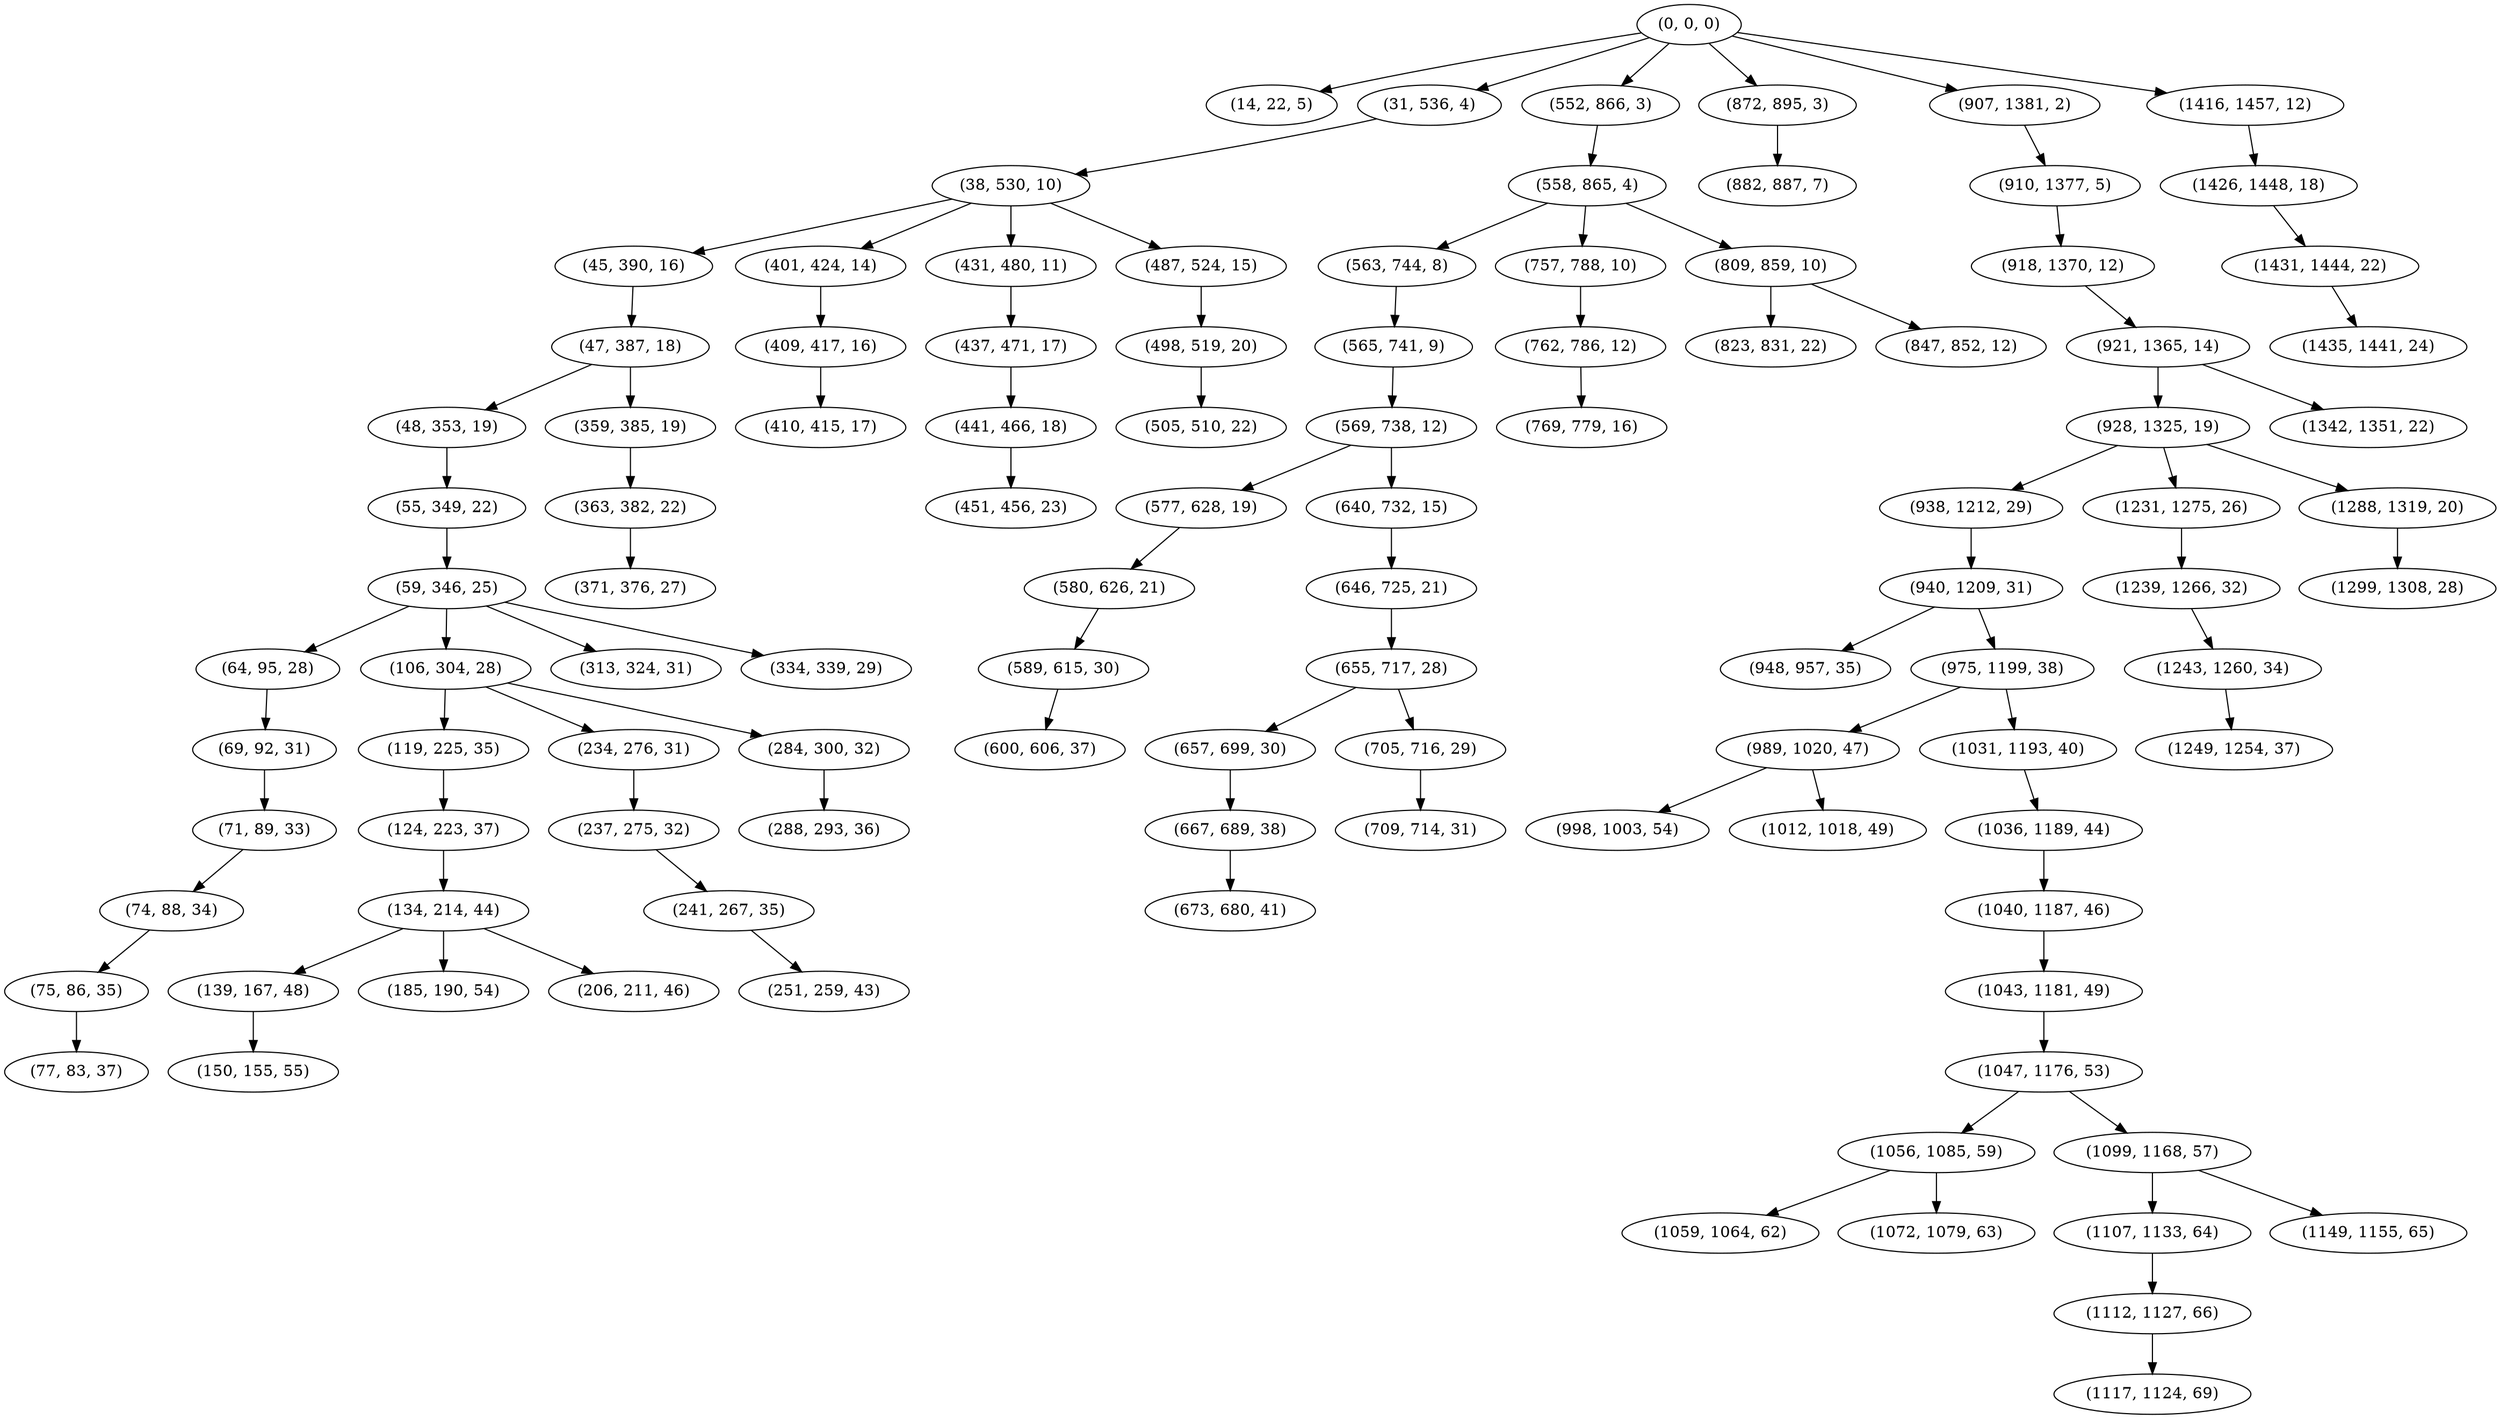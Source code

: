 digraph tree {
    "(0, 0, 0)";
    "(14, 22, 5)";
    "(31, 536, 4)";
    "(38, 530, 10)";
    "(45, 390, 16)";
    "(47, 387, 18)";
    "(48, 353, 19)";
    "(55, 349, 22)";
    "(59, 346, 25)";
    "(64, 95, 28)";
    "(69, 92, 31)";
    "(71, 89, 33)";
    "(74, 88, 34)";
    "(75, 86, 35)";
    "(77, 83, 37)";
    "(106, 304, 28)";
    "(119, 225, 35)";
    "(124, 223, 37)";
    "(134, 214, 44)";
    "(139, 167, 48)";
    "(150, 155, 55)";
    "(185, 190, 54)";
    "(206, 211, 46)";
    "(234, 276, 31)";
    "(237, 275, 32)";
    "(241, 267, 35)";
    "(251, 259, 43)";
    "(284, 300, 32)";
    "(288, 293, 36)";
    "(313, 324, 31)";
    "(334, 339, 29)";
    "(359, 385, 19)";
    "(363, 382, 22)";
    "(371, 376, 27)";
    "(401, 424, 14)";
    "(409, 417, 16)";
    "(410, 415, 17)";
    "(431, 480, 11)";
    "(437, 471, 17)";
    "(441, 466, 18)";
    "(451, 456, 23)";
    "(487, 524, 15)";
    "(498, 519, 20)";
    "(505, 510, 22)";
    "(552, 866, 3)";
    "(558, 865, 4)";
    "(563, 744, 8)";
    "(565, 741, 9)";
    "(569, 738, 12)";
    "(577, 628, 19)";
    "(580, 626, 21)";
    "(589, 615, 30)";
    "(600, 606, 37)";
    "(640, 732, 15)";
    "(646, 725, 21)";
    "(655, 717, 28)";
    "(657, 699, 30)";
    "(667, 689, 38)";
    "(673, 680, 41)";
    "(705, 716, 29)";
    "(709, 714, 31)";
    "(757, 788, 10)";
    "(762, 786, 12)";
    "(769, 779, 16)";
    "(809, 859, 10)";
    "(823, 831, 22)";
    "(847, 852, 12)";
    "(872, 895, 3)";
    "(882, 887, 7)";
    "(907, 1381, 2)";
    "(910, 1377, 5)";
    "(918, 1370, 12)";
    "(921, 1365, 14)";
    "(928, 1325, 19)";
    "(938, 1212, 29)";
    "(940, 1209, 31)";
    "(948, 957, 35)";
    "(975, 1199, 38)";
    "(989, 1020, 47)";
    "(998, 1003, 54)";
    "(1012, 1018, 49)";
    "(1031, 1193, 40)";
    "(1036, 1189, 44)";
    "(1040, 1187, 46)";
    "(1043, 1181, 49)";
    "(1047, 1176, 53)";
    "(1056, 1085, 59)";
    "(1059, 1064, 62)";
    "(1072, 1079, 63)";
    "(1099, 1168, 57)";
    "(1107, 1133, 64)";
    "(1112, 1127, 66)";
    "(1117, 1124, 69)";
    "(1149, 1155, 65)";
    "(1231, 1275, 26)";
    "(1239, 1266, 32)";
    "(1243, 1260, 34)";
    "(1249, 1254, 37)";
    "(1288, 1319, 20)";
    "(1299, 1308, 28)";
    "(1342, 1351, 22)";
    "(1416, 1457, 12)";
    "(1426, 1448, 18)";
    "(1431, 1444, 22)";
    "(1435, 1441, 24)";
    "(0, 0, 0)" -> "(14, 22, 5)";
    "(0, 0, 0)" -> "(31, 536, 4)";
    "(0, 0, 0)" -> "(552, 866, 3)";
    "(0, 0, 0)" -> "(872, 895, 3)";
    "(0, 0, 0)" -> "(907, 1381, 2)";
    "(0, 0, 0)" -> "(1416, 1457, 12)";
    "(31, 536, 4)" -> "(38, 530, 10)";
    "(38, 530, 10)" -> "(45, 390, 16)";
    "(38, 530, 10)" -> "(401, 424, 14)";
    "(38, 530, 10)" -> "(431, 480, 11)";
    "(38, 530, 10)" -> "(487, 524, 15)";
    "(45, 390, 16)" -> "(47, 387, 18)";
    "(47, 387, 18)" -> "(48, 353, 19)";
    "(47, 387, 18)" -> "(359, 385, 19)";
    "(48, 353, 19)" -> "(55, 349, 22)";
    "(55, 349, 22)" -> "(59, 346, 25)";
    "(59, 346, 25)" -> "(64, 95, 28)";
    "(59, 346, 25)" -> "(106, 304, 28)";
    "(59, 346, 25)" -> "(313, 324, 31)";
    "(59, 346, 25)" -> "(334, 339, 29)";
    "(64, 95, 28)" -> "(69, 92, 31)";
    "(69, 92, 31)" -> "(71, 89, 33)";
    "(71, 89, 33)" -> "(74, 88, 34)";
    "(74, 88, 34)" -> "(75, 86, 35)";
    "(75, 86, 35)" -> "(77, 83, 37)";
    "(106, 304, 28)" -> "(119, 225, 35)";
    "(106, 304, 28)" -> "(234, 276, 31)";
    "(106, 304, 28)" -> "(284, 300, 32)";
    "(119, 225, 35)" -> "(124, 223, 37)";
    "(124, 223, 37)" -> "(134, 214, 44)";
    "(134, 214, 44)" -> "(139, 167, 48)";
    "(134, 214, 44)" -> "(185, 190, 54)";
    "(134, 214, 44)" -> "(206, 211, 46)";
    "(139, 167, 48)" -> "(150, 155, 55)";
    "(234, 276, 31)" -> "(237, 275, 32)";
    "(237, 275, 32)" -> "(241, 267, 35)";
    "(241, 267, 35)" -> "(251, 259, 43)";
    "(284, 300, 32)" -> "(288, 293, 36)";
    "(359, 385, 19)" -> "(363, 382, 22)";
    "(363, 382, 22)" -> "(371, 376, 27)";
    "(401, 424, 14)" -> "(409, 417, 16)";
    "(409, 417, 16)" -> "(410, 415, 17)";
    "(431, 480, 11)" -> "(437, 471, 17)";
    "(437, 471, 17)" -> "(441, 466, 18)";
    "(441, 466, 18)" -> "(451, 456, 23)";
    "(487, 524, 15)" -> "(498, 519, 20)";
    "(498, 519, 20)" -> "(505, 510, 22)";
    "(552, 866, 3)" -> "(558, 865, 4)";
    "(558, 865, 4)" -> "(563, 744, 8)";
    "(558, 865, 4)" -> "(757, 788, 10)";
    "(558, 865, 4)" -> "(809, 859, 10)";
    "(563, 744, 8)" -> "(565, 741, 9)";
    "(565, 741, 9)" -> "(569, 738, 12)";
    "(569, 738, 12)" -> "(577, 628, 19)";
    "(569, 738, 12)" -> "(640, 732, 15)";
    "(577, 628, 19)" -> "(580, 626, 21)";
    "(580, 626, 21)" -> "(589, 615, 30)";
    "(589, 615, 30)" -> "(600, 606, 37)";
    "(640, 732, 15)" -> "(646, 725, 21)";
    "(646, 725, 21)" -> "(655, 717, 28)";
    "(655, 717, 28)" -> "(657, 699, 30)";
    "(655, 717, 28)" -> "(705, 716, 29)";
    "(657, 699, 30)" -> "(667, 689, 38)";
    "(667, 689, 38)" -> "(673, 680, 41)";
    "(705, 716, 29)" -> "(709, 714, 31)";
    "(757, 788, 10)" -> "(762, 786, 12)";
    "(762, 786, 12)" -> "(769, 779, 16)";
    "(809, 859, 10)" -> "(823, 831, 22)";
    "(809, 859, 10)" -> "(847, 852, 12)";
    "(872, 895, 3)" -> "(882, 887, 7)";
    "(907, 1381, 2)" -> "(910, 1377, 5)";
    "(910, 1377, 5)" -> "(918, 1370, 12)";
    "(918, 1370, 12)" -> "(921, 1365, 14)";
    "(921, 1365, 14)" -> "(928, 1325, 19)";
    "(921, 1365, 14)" -> "(1342, 1351, 22)";
    "(928, 1325, 19)" -> "(938, 1212, 29)";
    "(928, 1325, 19)" -> "(1231, 1275, 26)";
    "(928, 1325, 19)" -> "(1288, 1319, 20)";
    "(938, 1212, 29)" -> "(940, 1209, 31)";
    "(940, 1209, 31)" -> "(948, 957, 35)";
    "(940, 1209, 31)" -> "(975, 1199, 38)";
    "(975, 1199, 38)" -> "(989, 1020, 47)";
    "(975, 1199, 38)" -> "(1031, 1193, 40)";
    "(989, 1020, 47)" -> "(998, 1003, 54)";
    "(989, 1020, 47)" -> "(1012, 1018, 49)";
    "(1031, 1193, 40)" -> "(1036, 1189, 44)";
    "(1036, 1189, 44)" -> "(1040, 1187, 46)";
    "(1040, 1187, 46)" -> "(1043, 1181, 49)";
    "(1043, 1181, 49)" -> "(1047, 1176, 53)";
    "(1047, 1176, 53)" -> "(1056, 1085, 59)";
    "(1047, 1176, 53)" -> "(1099, 1168, 57)";
    "(1056, 1085, 59)" -> "(1059, 1064, 62)";
    "(1056, 1085, 59)" -> "(1072, 1079, 63)";
    "(1099, 1168, 57)" -> "(1107, 1133, 64)";
    "(1099, 1168, 57)" -> "(1149, 1155, 65)";
    "(1107, 1133, 64)" -> "(1112, 1127, 66)";
    "(1112, 1127, 66)" -> "(1117, 1124, 69)";
    "(1231, 1275, 26)" -> "(1239, 1266, 32)";
    "(1239, 1266, 32)" -> "(1243, 1260, 34)";
    "(1243, 1260, 34)" -> "(1249, 1254, 37)";
    "(1288, 1319, 20)" -> "(1299, 1308, 28)";
    "(1416, 1457, 12)" -> "(1426, 1448, 18)";
    "(1426, 1448, 18)" -> "(1431, 1444, 22)";
    "(1431, 1444, 22)" -> "(1435, 1441, 24)";
}
